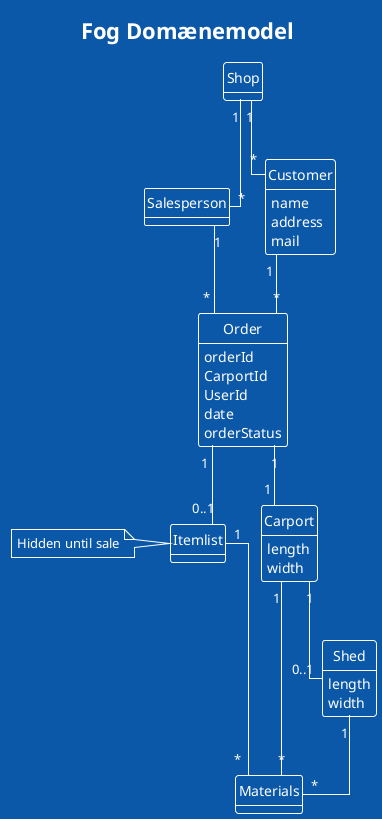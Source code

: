 @startuml
'https://plantuml.com/class-diagram

skinparam linetype ortho


!theme amiga
Title Fog Domænemodel
hide methods
hide circle


class Salesperson {
}

Class Customer{
    name
    address
    mail

}

Class Order {
    orderId
    CarportId
    UserId
    date
    orderStatus
}

Class Carport {
    length
    width
}

Class Materials {

}

Class Shed {
    length
    width
}


Class Itemlist {

}


note left: Hidden until sale

Shop "1"--"*" Salesperson
Shop "1"--"*" Customer
Customer "1"--"*" Order
Order "1"--"1" Carport
Carport "1"--"0..1" Shed
Itemlist "1"--"*" Materials
Salesperson "1"--"*" Order
Order "1"--"0..1" Itemlist
Carport "1"--"*" Materials
Shed "1"--"*" Materials


@enduml